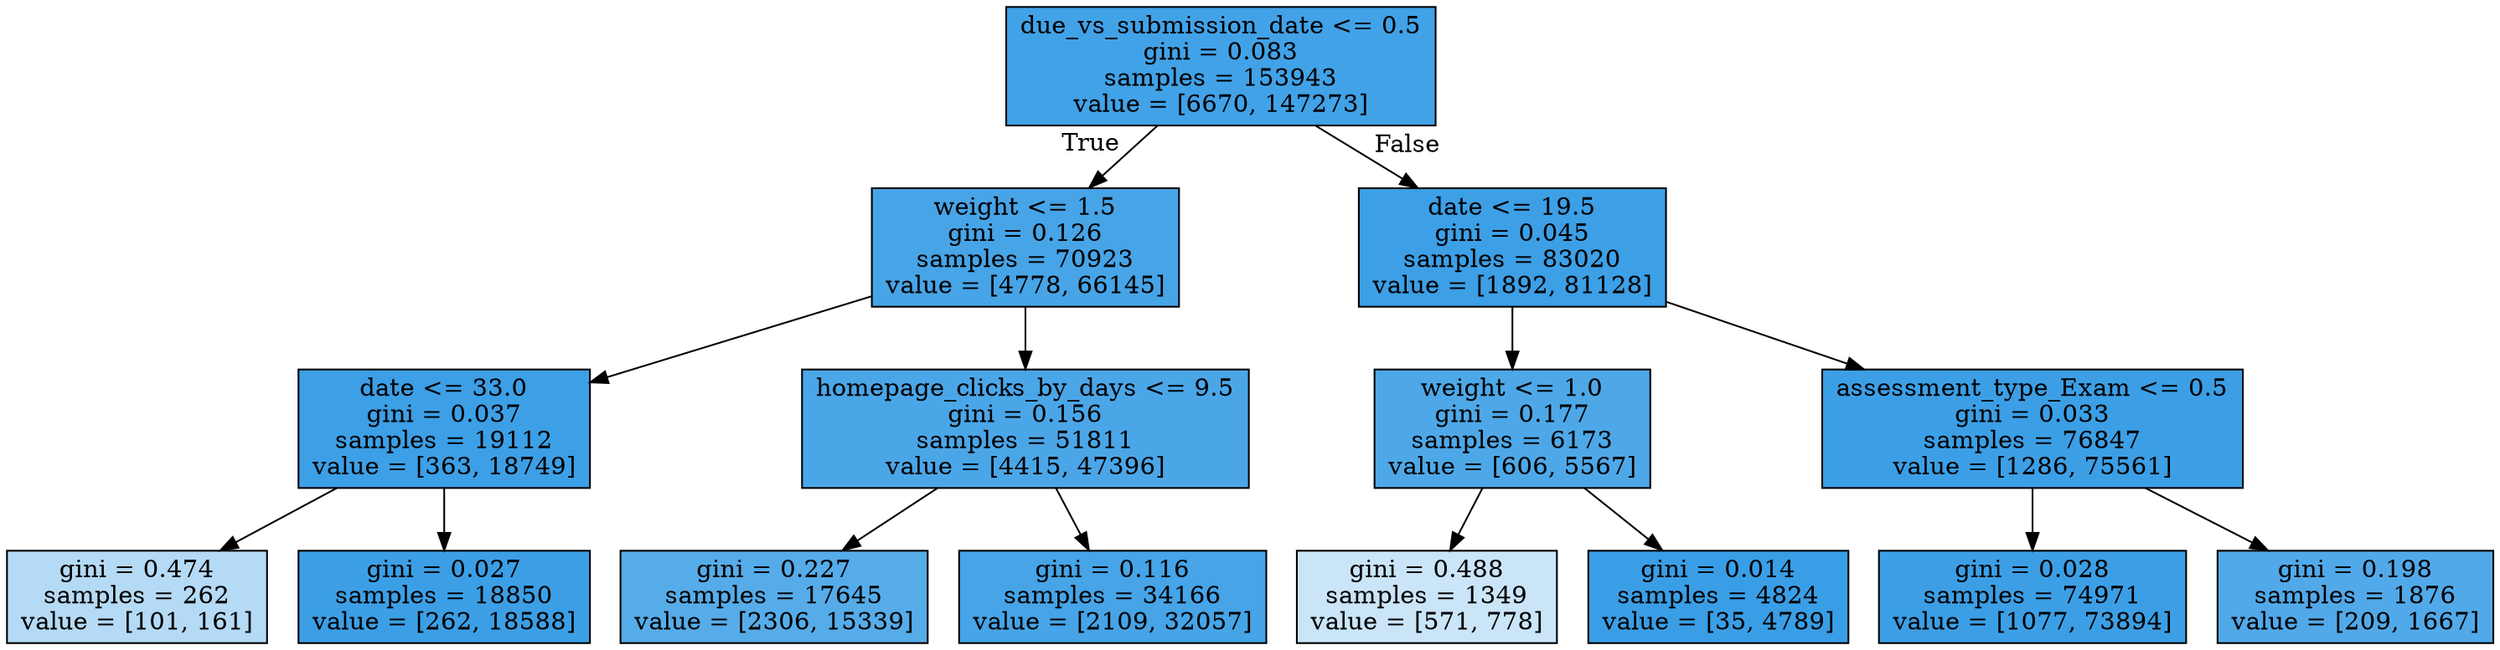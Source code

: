 digraph Tree {
node [shape=box, style="filled", color="black"] ;
0 [label="due_vs_submission_date <= 0.5\ngini = 0.083\nsamples = 153943\nvalue = [6670, 147273]", fillcolor="#399de5f3"] ;
1 [label="weight <= 1.5\ngini = 0.126\nsamples = 70923\nvalue = [4778, 66145]", fillcolor="#399de5ed"] ;
0 -> 1 [labeldistance=2.5, labelangle=45, headlabel="True"] ;
2 [label="date <= 33.0\ngini = 0.037\nsamples = 19112\nvalue = [363, 18749]", fillcolor="#399de5fa"] ;
1 -> 2 ;
3 [label="gini = 0.474\nsamples = 262\nvalue = [101, 161]", fillcolor="#399de55f"] ;
2 -> 3 ;
4 [label="gini = 0.027\nsamples = 18850\nvalue = [262, 18588]", fillcolor="#399de5fb"] ;
2 -> 4 ;
5 [label="homepage_clicks_by_days <= 9.5\ngini = 0.156\nsamples = 51811\nvalue = [4415, 47396]", fillcolor="#399de5e7"] ;
1 -> 5 ;
6 [label="gini = 0.227\nsamples = 17645\nvalue = [2306, 15339]", fillcolor="#399de5d9"] ;
5 -> 6 ;
7 [label="gini = 0.116\nsamples = 34166\nvalue = [2109, 32057]", fillcolor="#399de5ee"] ;
5 -> 7 ;
8 [label="date <= 19.5\ngini = 0.045\nsamples = 83020\nvalue = [1892, 81128]", fillcolor="#399de5f9"] ;
0 -> 8 [labeldistance=2.5, labelangle=-45, headlabel="False"] ;
9 [label="weight <= 1.0\ngini = 0.177\nsamples = 6173\nvalue = [606, 5567]", fillcolor="#399de5e3"] ;
8 -> 9 ;
10 [label="gini = 0.488\nsamples = 1349\nvalue = [571, 778]", fillcolor="#399de544"] ;
9 -> 10 ;
11 [label="gini = 0.014\nsamples = 4824\nvalue = [35, 4789]", fillcolor="#399de5fd"] ;
9 -> 11 ;
12 [label="assessment_type_Exam <= 0.5\ngini = 0.033\nsamples = 76847\nvalue = [1286, 75561]", fillcolor="#399de5fb"] ;
8 -> 12 ;
13 [label="gini = 0.028\nsamples = 74971\nvalue = [1077, 73894]", fillcolor="#399de5fb"] ;
12 -> 13 ;
14 [label="gini = 0.198\nsamples = 1876\nvalue = [209, 1667]", fillcolor="#399de5df"] ;
12 -> 14 ;
}